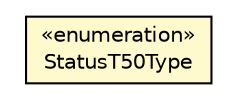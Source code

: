 #!/usr/local/bin/dot
#
# Class diagram 
# Generated by UMLGraph version R5_6-24-gf6e263 (http://www.umlgraph.org/)
#

digraph G {
	edge [fontname="Helvetica",fontsize=10,labelfontname="Helvetica",labelfontsize=10];
	node [fontname="Helvetica",fontsize=10,shape=plaintext];
	nodesep=0.25;
	ranksep=0.5;
	// nl.b3p.topnl.top50nl.StatusT50Type
	c32721 [label=<<table title="nl.b3p.topnl.top50nl.StatusT50Type" border="0" cellborder="1" cellspacing="0" cellpadding="2" port="p" bgcolor="lemonChiffon" href="./StatusT50Type.html">
		<tr><td><table border="0" cellspacing="0" cellpadding="1">
<tr><td align="center" balign="center"> &#171;enumeration&#187; </td></tr>
<tr><td align="center" balign="center"> StatusT50Type </td></tr>
		</table></td></tr>
		</table>>, URL="./StatusT50Type.html", fontname="Helvetica", fontcolor="black", fontsize=10.0];
}

